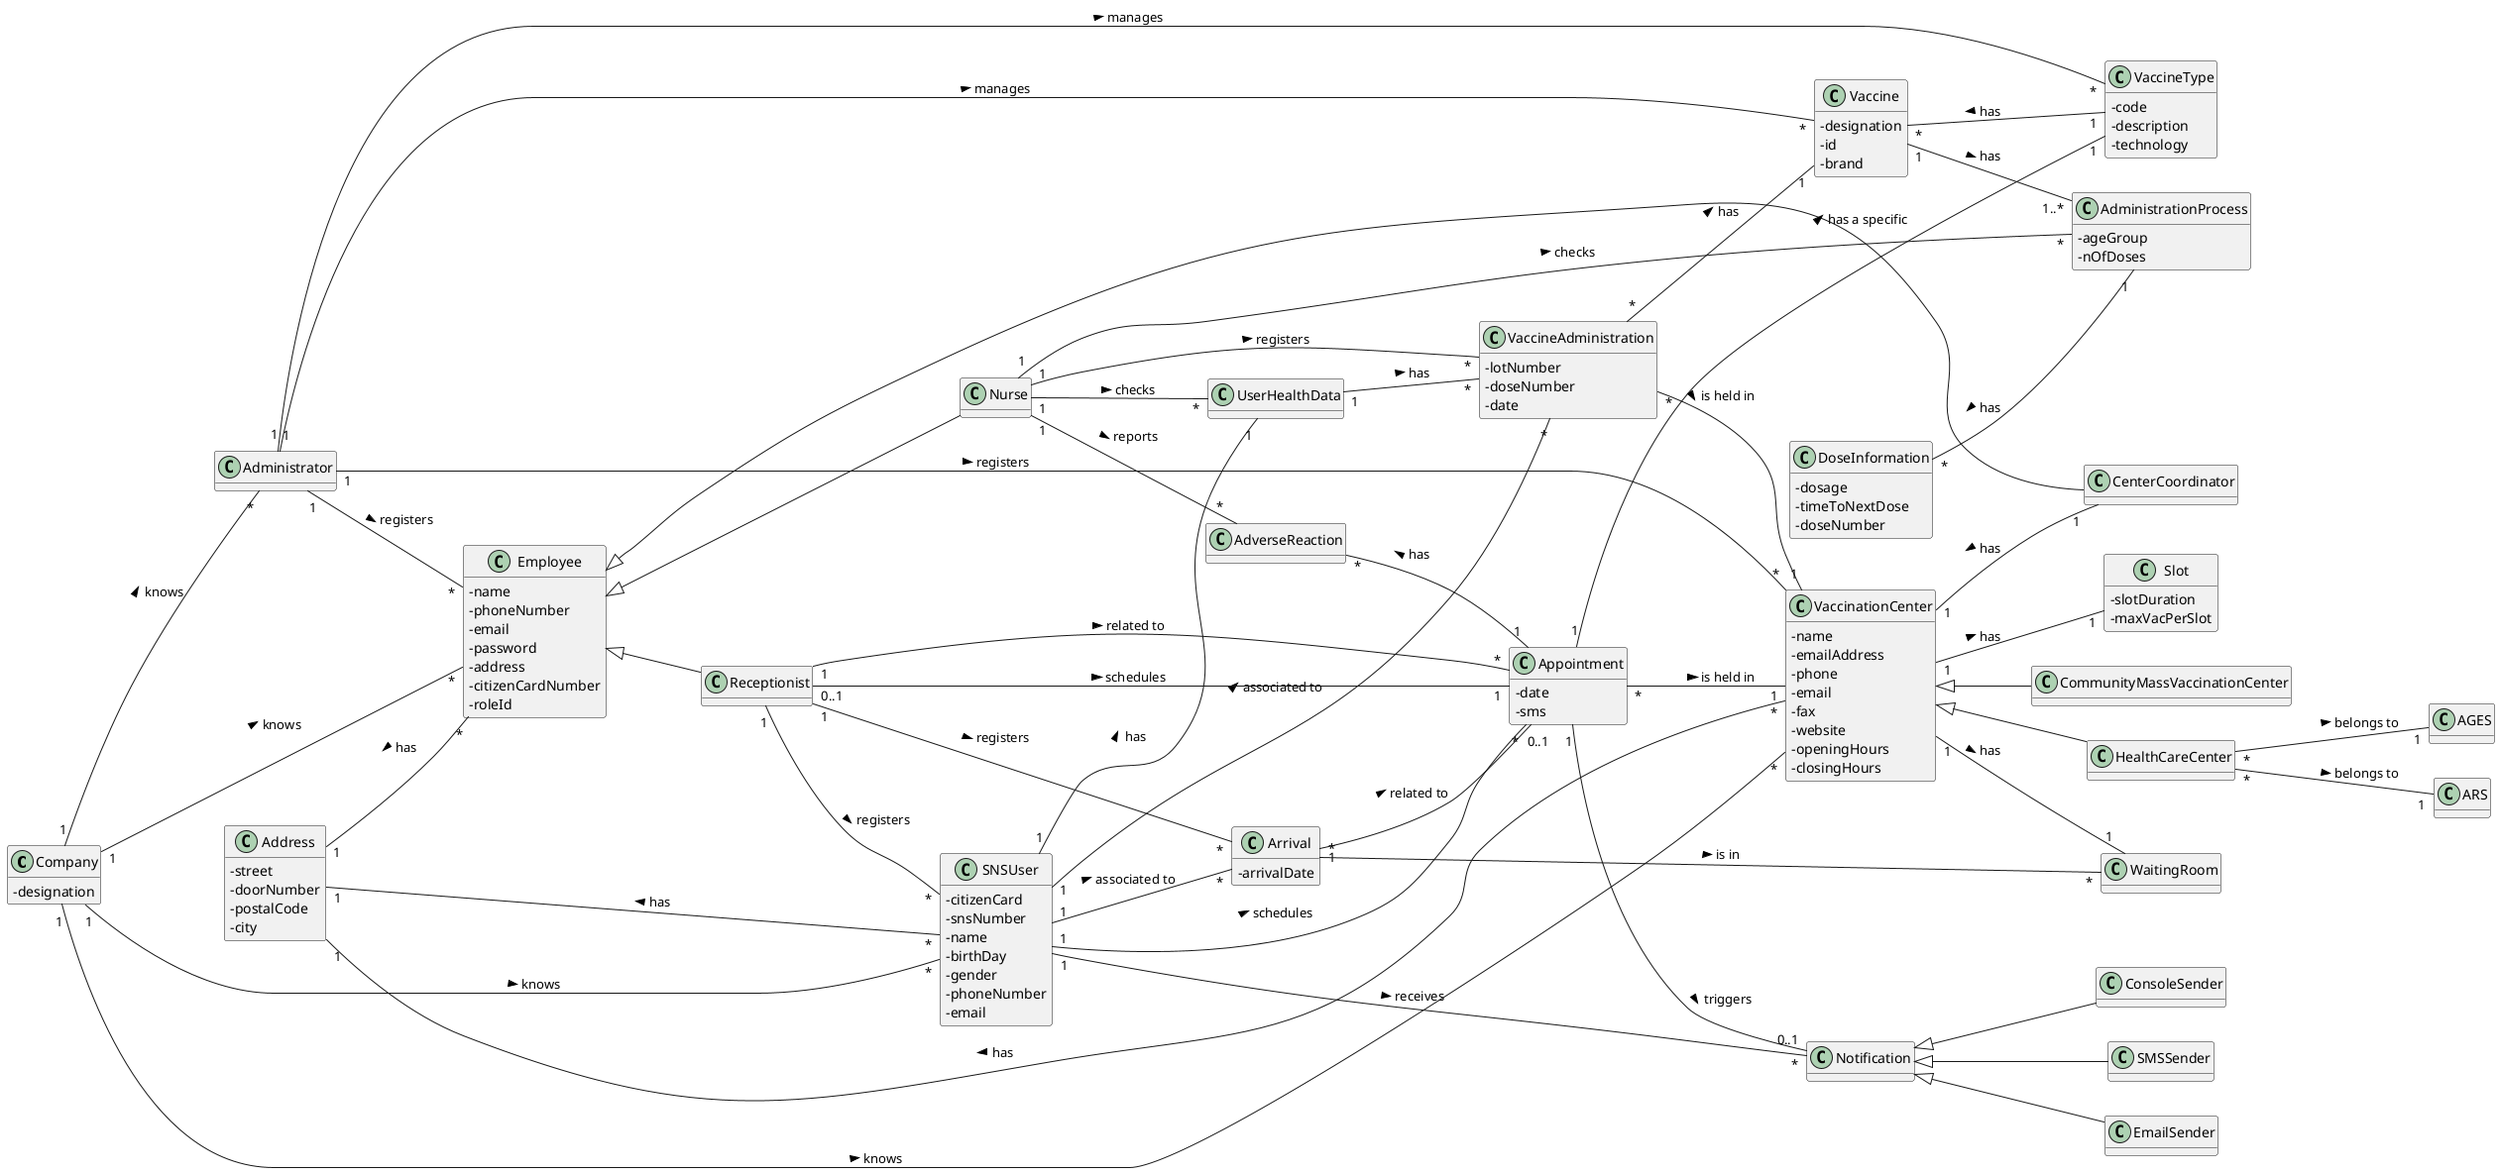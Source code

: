 @startuml DM

hide methods
left to right direction
skinparam classAttributeIconSize 0

class Company {
  - designation
}

class CommunityMassVaccinationCenter {}

class HealthCareCenter {}

class VaccinationCenter {
  -name
  -emailAddress
  -phone
  -email
  -fax
  -website
  -openingHours
  -closingHours
}

class Vaccine {
  -designation
  -id
  -brand
}

class VaccineType {
  -code 
  -description
  -technology
}

class SNSUser {
  - citizenCard
  - snsNumber
  - name
  - birthDay
  - gender
  - phoneNumber
  - email
}

class UserHealthData {}

class Administrator {}

class Employee {
  -name
  -phoneNumber
  -email
  -password
  -address
  -citizenCardNumber
  -roleId
}

class Nurse {}

class Receptionist {}

class CenterCoordinator {}

class Appointment {
  -date
  -sms
}

class VaccineAdministration {
  -lotNumber
  -doseNumber
  -date
}

class AdministrationProcess {
  -ageGroup
  -nOfDoses
}

class AGES {}

class ARS {}

class DoseInformation {
  -dosage
  -timeToNextDose
  -doseNumber
}

class Slot {
  -slotDuration
  -maxVacPerSlot
}

class Notification {}

class Arrival {
  - arrivalDate
}

class WaitingRoom {}

class Address {
  -street
  -doorNumber
  -postalCode
  -city
}

Address "1" -- "*" Employee : has <
Address "1" -- "*" VaccinationCenter : has <
Address "1" -- "*" SNSUser : has <

Arrival "1" -- "0..1" Appointment : related to >
Arrival "*" -- "*" WaitingRoom : is in >

DoseInformation "*" -- "1" AdministrationProcess : has <

Vaccine "*" -- "1" VaccineType : has <

Employee <|-- Nurse
Employee <|-- Receptionist
Employee <|-- CenterCoordinator

VaccinationCenter <|-- CommunityMassVaccinationCenter
VaccinationCenter <|-- HealthCareCenter

VaccinationCenter "1" -- "1" CenterCoordinator : has < 
VaccinationCenter "1" -- "1" Slot : has >

HealthCareCenter "*" -- "1" AGES : belongs to > 
HealthCareCenter "*" -- "1" ARS : belongs to > 

Appointment "*" -- "1" VaccinationCenter : is held in >
Appointment "1" -- "1" VaccineType : has a specific >
Appointment "1" -- "0..1" Notification : triggers >

Receptionist "1" -- "*" SNSUser : registers >

Administrator "1" -- "*" Employee : registers >
Administrator "1" -- "*" VaccinationCenter : registers >
Administrator "1" -- "*" VaccineType : manages >
Administrator "1" -- "*" Vaccine : manages > 

Vaccine "1" -- "1..*" AdministrationProcess : has >

SNSUser "1" -- "*" Appointment : schedules >
SNSUser "1" -- "*" Arrival : associated to >
SNSUser "1" -- "1" UserHealthData : has >
SNSUser "1" -- "*" Notification : receives >
SNSUser "1" -- "*" VaccineAdministration : associated to >

Company "1" -- "*" Employee : knows >
Company "1" -- "*" VaccinationCenter : knows >
Company "1" -- "*" SNSUser : knows >
Company "1" -- "*" Administrator : knows >

Receptionist "0..1" -- "1" Appointment : schedules >
Receptionist "1" -- "*" Appointment : related to >
Receptionist "1" -- "*" Arrival : registers >

Nurse "1" -- "*" AdverseReaction : reports >
Nurse "1" -- "*" UserHealthData : checks >
Nurse "1" -- "*" VaccineAdministration : registers >

VaccinationCenter "1" -- "1" WaitingRoom : has >

Nurse "1" -- "*" AdministrationProcess : checks >

Notification <|-- SMSSender
Notification <|-- EmailSender
Notification <|-- ConsoleSender

AdverseReaction "*" -- "1" Appointment : has <

VaccineAdministration "*" -- "1" Vaccine : has >
VaccineAdministration "*" -- "1" VaccinationCenter : is held in >

UserHealthData "1" -- "*" VaccineAdministration : has >

@enduml
